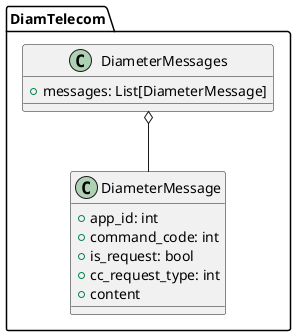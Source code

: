 @startuml
package DiamTelecom {
    class DiameterMessage {
        +app_id: int
        +command_code: int
        +is_request: bool
        +cc_request_type: int
        +content
    }

    class DiameterMessages {
        +messages: List[DiameterMessage]
    }

DiameterMessages o-- DiameterMessage
}
@enduml
